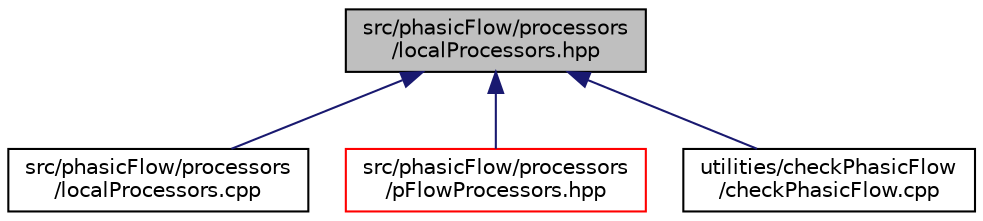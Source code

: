 digraph "src/phasicFlow/processors/localProcessors.hpp"
{
 // LATEX_PDF_SIZE
  edge [fontname="Helvetica",fontsize="10",labelfontname="Helvetica",labelfontsize="10"];
  node [fontname="Helvetica",fontsize="10",shape=record];
  Node1 [label="src/phasicFlow/processors\l/localProcessors.hpp",height=0.2,width=0.4,color="black", fillcolor="grey75", style="filled", fontcolor="black",tooltip=" "];
  Node1 -> Node2 [dir="back",color="midnightblue",fontsize="10",style="solid",fontname="Helvetica"];
  Node2 [label="src/phasicFlow/processors\l/localProcessors.cpp",height=0.2,width=0.4,color="black", fillcolor="white", style="filled",URL="$localProcessors_8cpp.html",tooltip=" "];
  Node1 -> Node3 [dir="back",color="midnightblue",fontsize="10",style="solid",fontname="Helvetica"];
  Node3 [label="src/phasicFlow/processors\l/pFlowProcessors.hpp",height=0.2,width=0.4,color="red", fillcolor="white", style="filled",URL="$pFlowProcessors_8hpp.html",tooltip=" "];
  Node1 -> Node284 [dir="back",color="midnightblue",fontsize="10",style="solid",fontname="Helvetica"];
  Node284 [label="utilities/checkPhasicFlow\l/checkPhasicFlow.cpp",height=0.2,width=0.4,color="black", fillcolor="white", style="filled",URL="$checkPhasicFlow_8cpp.html",tooltip=" "];
}
